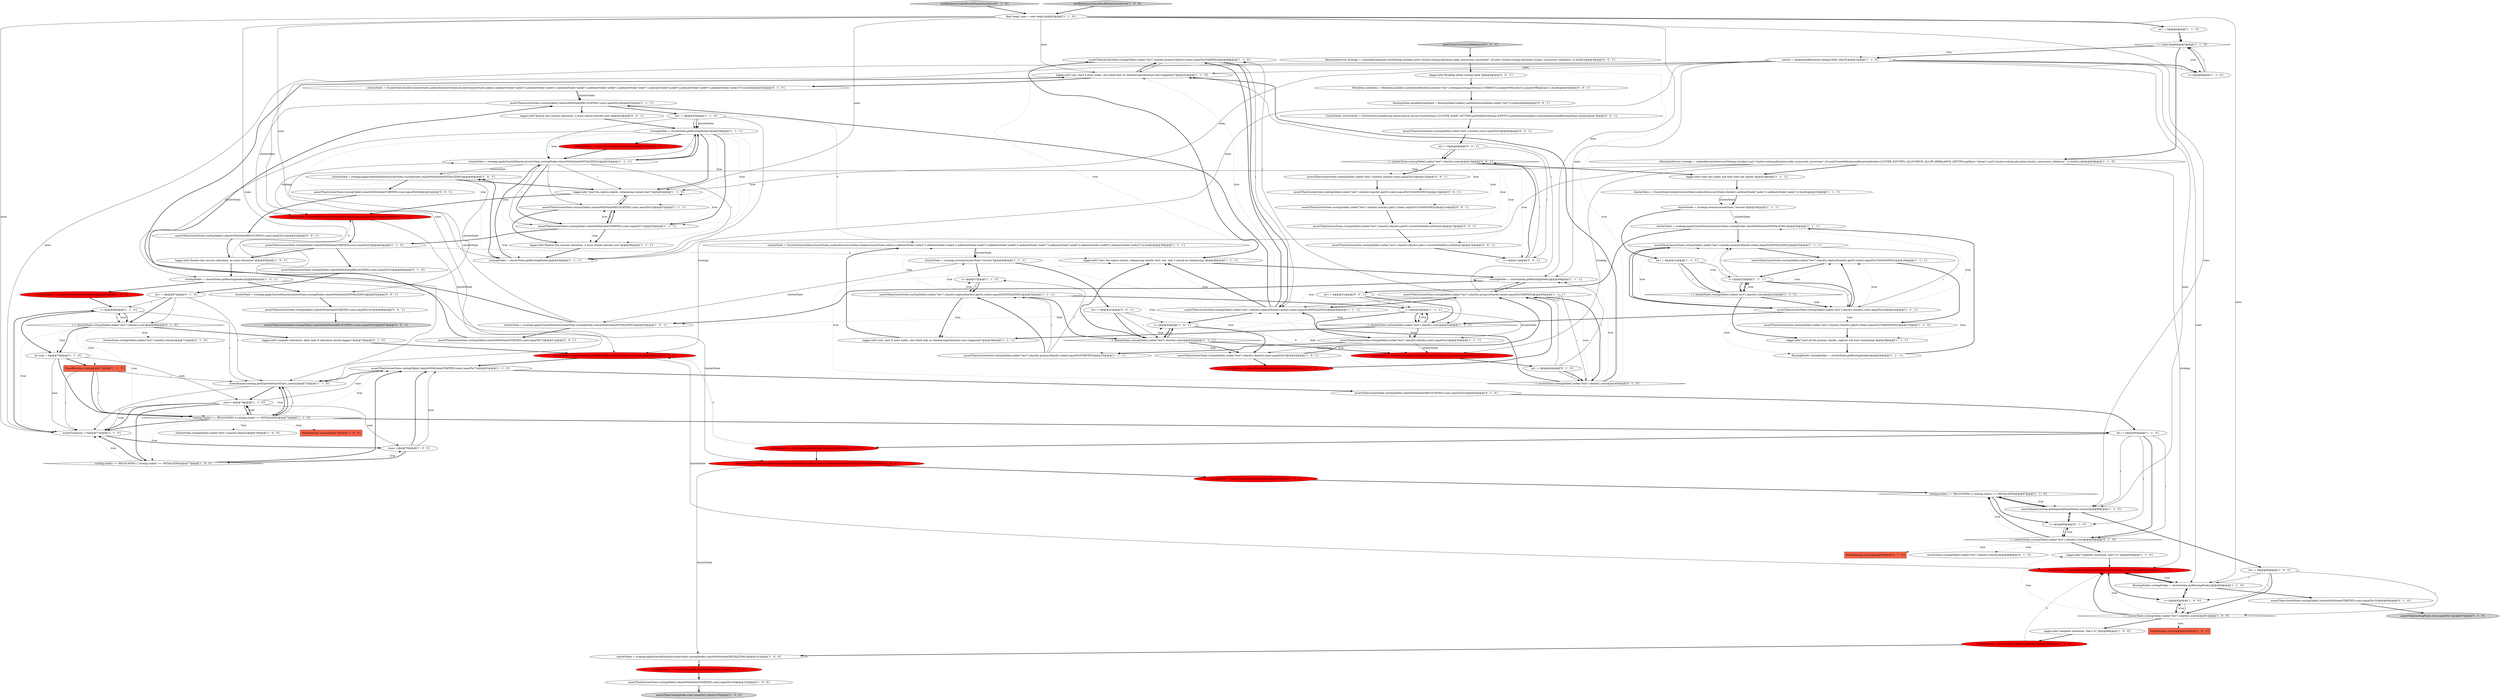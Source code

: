 digraph {
53 [style = filled, label = "assertThat(clusterState.routingTable().index(\"test\").shard(i).primaryShard().state(),equalTo(STARTED))@@@48@@@['1', '1', '0']", fillcolor = white, shape = ellipse image = "AAA0AAABBB1BBB"];
48 [style = filled, label = "i++@@@23@@@['1', '1', '1']", fillcolor = white, shape = ellipse image = "AAA0AAABBB1BBB"];
116 [style = filled, label = "clusterState = strategy.applyStartedShards(clusterState,routingNodes.shardsWithState(INITIALIZING))@@@65@@@['0', '0', '1']", fillcolor = white, shape = ellipse image = "AAA0AAABBB3BBB"];
70 [style = filled, label = "logger.info(\"start all the primary shards, replicas will start initializing\")@@@28@@@['1', '1', '1']", fillcolor = white, shape = ellipse image = "AAA0AAABBB1BBB"];
98 [style = filled, label = "testRebalanceOnlyAfterAllShardsAreActive['0', '1', '0']", fillcolor = lightgray, shape = diamond image = "AAA0AAABBB2BBB"];
34 [style = filled, label = "routing.state() == RELOCATING || routing.state() == INITIALIZING@@@87@@@['1', '1', '0']", fillcolor = white, shape = diamond image = "AAA0AAABBB1BBB"];
50 [style = filled, label = "num++@@@74@@@['1', '1', '0']", fillcolor = white, shape = ellipse image = "AAA0AAABBB1BBB"];
119 [style = filled, label = "logger.info(\"Building initial routing table\")@@@4@@@['0', '0', '1']", fillcolor = white, shape = ellipse image = "AAA0AAABBB3BBB"];
19 [style = filled, label = "assertThat(clusterState.routingTable().index(\"test\").shard(i).shards().size(),equalTo(2))@@@34@@@['1', '1', '1']", fillcolor = white, shape = ellipse image = "AAA0AAABBB1BBB"];
54 [style = filled, label = "routingNodes = clusterState.getRoutingNodes()@@@100@@@['1', '0', '0']", fillcolor = red, shape = ellipse image = "AAA1AAABBB1BBB"];
43 [style = filled, label = "logger.info(\"now, start 8 more nodes, and check that no rebalancing/relocation have happened\")@@@52@@@['1', '1', '0']", fillcolor = white, shape = ellipse image = "AAA0AAABBB1BBB"];
88 [style = filled, label = "i < clusterState.routingTable().index(\"test\").shards().size()@@@45@@@['0', '1', '0']", fillcolor = white, shape = diamond image = "AAA0AAABBB2BBB"];
78 [style = filled, label = "assertThat(clusterState.routingTable().index(\"test\").shard(i).primaryShard().state(),equalTo(INITIALIZING))@@@25@@@['1', '1', '1']", fillcolor = white, shape = ellipse image = "AAA0AAABBB1BBB"];
89 [style = filled, label = "i < clusterState.routingTable().index(\"test\").shards().size()@@@84@@@['0', '1', '0']", fillcolor = white, shape = diamond image = "AAA0AAABBB2BBB"];
85 [style = filled, label = "routingNodes = clusterState.getRoutingNodes()@@@64@@@['1', '0', '1']", fillcolor = white, shape = ellipse image = "AAA0AAABBB1BBB"];
73 [style = filled, label = "clusterState = strategy.applyStartedShards(clusterState,routingNodes.shardsWithState(INITIALIZING))@@@60@@@['1', '0', '1']", fillcolor = white, shape = ellipse image = "AAA0AAABBB1BBB"];
32 [style = filled, label = "int i = 0@@@90@@@['1', '0', '0']", fillcolor = white, shape = ellipse image = "AAA0AAABBB1BBB"];
68 [style = filled, label = "logger.info(\"complete relocation, that's it!\")@@@92@@@['1', '1', '0']", fillcolor = white, shape = ellipse image = "AAA0AAABBB1BBB"];
7 [style = filled, label = "final long(( sizes = new long((((@@@3@@@['1', '1', '0']", fillcolor = white, shape = ellipse image = "AAA0AAABBB1BBB"];
113 [style = filled, label = "int i = 0@@@31@@@['0', '0', '1']", fillcolor = white, shape = ellipse image = "AAA0AAABBB3BBB"];
44 [style = filled, label = "int i = 0@@@55@@@['1', '1', '0']", fillcolor = white, shape = ellipse image = "AAA0AAABBB1BBB"];
90 [style = filled, label = "logger.info(\"complete relocation, other half of relocation should happen\")@@@79@@@['0', '1', '0']", fillcolor = white, shape = ellipse image = "AAA0AAABBB2BBB"];
114 [style = filled, label = "assertThat(clusterState.routingTable().shardsWithState(RELOCATING).size(),equalTo(2))@@@62@@@['0', '0', '1']", fillcolor = white, shape = ellipse image = "AAA0AAABBB3BBB"];
83 [style = filled, label = "routingNodes = clusterState.getRoutingNodes()@@@49@@@['1', '1', '1']", fillcolor = white, shape = ellipse image = "AAA0AAABBB1BBB"];
39 [style = filled, label = "routingNodes = clusterState.getRoutingNodes()@@@54@@@['1', '1', '1']", fillcolor = white, shape = ellipse image = "AAA0AAABBB1BBB"];
82 [style = filled, label = "routingNodes = clusterState.getRoutingNodes()@@@45@@@['1', '0', '0']", fillcolor = red, shape = ellipse image = "AAA1AAABBB1BBB"];
99 [style = filled, label = "i < clusterState.routingTable().index(\"test\").shards().size()@@@68@@@['0', '1', '0']", fillcolor = white, shape = diamond image = "AAA0AAABBB2BBB"];
21 [style = filled, label = "assertEquals(routing.getExpectedShardSize(),sizes(i()@@@88@@@['1', '1', '0']", fillcolor = white, shape = ellipse image = "AAA0AAABBB1BBB"];
51 [style = filled, label = "clusterState = strategy.applyStartedShards(clusterState,routingNodes.shardsWithState(INITIALIZING))@@@55@@@['1', '1', '1']", fillcolor = white, shape = ellipse image = "AAA0AAABBB1BBB"];
66 [style = filled, label = "assertTrue(num > 0)@@@77@@@['1', '1', '0']", fillcolor = white, shape = ellipse image = "AAA0AAABBB1BBB"];
62 [style = filled, label = "logger.info(\"start two nodes and fully start the shards\")@@@18@@@['1', '1', '1']", fillcolor = white, shape = ellipse image = "AAA0AAABBB1BBB"];
20 [style = filled, label = "logger.info(\"start the replica shards, rebalancing should start\")@@@63@@@['1', '1', '0']", fillcolor = white, shape = ellipse image = "AAA0AAABBB1BBB"];
101 [style = filled, label = "i++@@@85@@@['0', '1', '0']", fillcolor = white, shape = ellipse image = "AAA0AAABBB2BBB"];
36 [style = filled, label = "assertThat(clusterState.routingTable().index(\"test\").shard(i).replicaShards().get(0).state(),equalTo(INITIALIZING))@@@46@@@['1', '1', '1']", fillcolor = white, shape = ellipse image = "AAA0AAABBB1BBB"];
9 [style = filled, label = "i++@@@33@@@['1', '1', '1']", fillcolor = white, shape = ellipse image = "AAA0AAABBB1BBB"];
38 [style = filled, label = "assertThat(clusterState.routingTable().index(\"test\").shard(i).shards().size(),equalTo(2))@@@44@@@['1', '0', '1']", fillcolor = white, shape = ellipse image = "AAA0AAABBB1BBB"];
22 [style = filled, label = "assertThat(routingNode.size(),equalTo(1))@@@105@@@['1', '0', '0']", fillcolor = lightgray, shape = ellipse image = "AAA0AAABBB1BBB"];
105 [style = filled, label = "testClusterConcurrentRebalance['0', '0', '1']", fillcolor = lightgray, shape = diamond image = "AAA0AAABBB3BBB"];
57 [style = filled, label = "clusterState = ClusterState.builder(clusterState).nodes(DiscoveryNodes.builder().add(newNode(\"node1\")).add(newNode(\"node2\"))).build()@@@19@@@['1', '1', '1']", fillcolor = white, shape = ellipse image = "AAA0AAABBB1BBB"];
107 [style = filled, label = "int i = 0@@@9@@@['0', '0', '1']", fillcolor = white, shape = ellipse image = "AAA0AAABBB3BBB"];
56 [style = filled, label = "logger.info(\"finalize this session relocation, 2 more should relocate now\")@@@58@@@['1', '1', '1']", fillcolor = white, shape = ellipse image = "AAA0AAABBB1BBB"];
118 [style = filled, label = "assertThat(clusterState.routingTable().shardsWithState(RELOCATING).size(),equalTo(0))@@@67@@@['0', '0', '1']", fillcolor = lightgray, shape = ellipse image = "AAA0AAABBB3BBB"];
28 [style = filled, label = "RoutingNodes routingNodes = clusterState.getRoutingNodes()@@@94@@@['1', '1', '0']", fillcolor = white, shape = ellipse image = "AAA0AAABBB1BBB"];
47 [style = filled, label = "assertThat(clusterState.routingTable().shardsWithState(STARTED).size(),equalTo(7))@@@81@@@['1', '1', '0']", fillcolor = white, shape = ellipse image = "AAA0AAABBB1BBB"];
40 [style = filled, label = "assertThat(clusterState.routingTable().shardsWithState(STARTED).size(),equalTo(7))@@@56@@@['1', '1', '1']", fillcolor = white, shape = ellipse image = "AAA0AAABBB1BBB"];
1 [style = filled, label = "assertThat(clusterState.routingTable().shardsWithState(RELOCATING).size(),equalTo(3))@@@52@@@['1', '1', '1']", fillcolor = white, shape = ellipse image = "AAA0AAABBB1BBB"];
108 [style = filled, label = "int i = 0@@@41@@@['0', '0', '1']", fillcolor = white, shape = ellipse image = "AAA0AAABBB3BBB"];
8 [style = filled, label = "routingNodes = clusterState.getRoutingNodes()@@@102@@@['1', '0', '0']", fillcolor = red, shape = ellipse image = "AAA1AAABBB1BBB"];
100 [style = filled, label = "assertThat(clusterState.routingTable().shardsWithState(STARTED).size(),equalTo(10))@@@95@@@['0', '1', '0']", fillcolor = white, shape = ellipse image = "AAA0AAABBB2BBB"];
13 [style = filled, label = "routingNodes = clusterState.getRoutingNodes()@@@59@@@['1', '1', '1']", fillcolor = white, shape = ellipse image = "AAA0AAABBB1BBB"];
81 [style = filled, label = "clusterState = startInitializingShardsAndReroute(strategy,clusterState)@@@93@@@['1', '1', '0']", fillcolor = red, shape = ellipse image = "AAA1AAABBB1BBB"];
112 [style = filled, label = "assertThat(clusterState.routingTable().shardsWithState(STARTED).size(),equalTo(10))@@@66@@@['0', '0', '1']", fillcolor = white, shape = ellipse image = "AAA0AAABBB3BBB"];
14 [style = filled, label = "assertThat(clusterState.routingTable().index(\"test\").shard(i).replicaShards().get(0).state(),equalTo(UNASSIGNED))@@@26@@@['1', '1', '1']", fillcolor = white, shape = ellipse image = "AAA0AAABBB1BBB"];
86 [style = filled, label = "clusterState = ClusterState.builder(clusterState).nodes(DiscoveryNodes.builder(clusterState.nodes()).add(newNode(\"node3\")).add(newNode(\"node4\")).add(newNode(\"node5\")).add(newNode(\"node6\")).add(newNode(\"node7\")).add(newNode(\"node8\")).add(newNode(\"node9\")).add(newNode(\"node10\"))).build()@@@53@@@['0', '1', '0']", fillcolor = white, shape = ellipse image = "AAA0AAABBB2BBB"];
58 [style = filled, label = "assertThat(clusterState.routingTable().shardsWithState(STARTED).size(),equalTo(5))@@@65@@@['1', '1', '0']", fillcolor = white, shape = ellipse image = "AAA0AAABBB1BBB"];
4 [style = filled, label = "assertEquals(routing.getExpectedShardSize(),sizes(i()@@@73@@@['1', '1', '0']", fillcolor = white, shape = ellipse image = "AAA0AAABBB1BBB"];
41 [style = filled, label = "i++@@@6@@@['1', '1', '0']", fillcolor = white, shape = ellipse image = "AAA0AAABBB1BBB"];
63 [style = filled, label = "clusterState = strategy.applyStartedShards(clusterState,routingNodes.shardsWithState(INITIALIZING))@@@30@@@['1', '1', '1']", fillcolor = white, shape = ellipse image = "AAA0AAABBB1BBB"];
46 [style = filled, label = "routing.state() == RELOCATING || routing.state() == INITIALIZING@@@77@@@['1', '0', '0']", fillcolor = white, shape = diamond image = "AAA0AAABBB1BBB"];
26 [style = filled, label = "i < clusterState.routingTable().index(\"test\").shards().size()@@@42@@@['1', '1', '1']", fillcolor = white, shape = diamond image = "AAA0AAABBB1BBB"];
27 [style = filled, label = "int num = 0@@@70@@@['1', '1', '0']", fillcolor = white, shape = ellipse image = "AAA0AAABBB1BBB"];
45 [style = filled, label = "i++@@@69@@@['1', '1', '0']", fillcolor = white, shape = ellipse image = "AAA0AAABBB1BBB"];
24 [style = filled, label = "logger.info(\"now, start 8 more nodes, and check that no rebalancing/relocation have happened\")@@@38@@@['1', '1', '1']", fillcolor = white, shape = ellipse image = "AAA0AAABBB1BBB"];
61 [style = filled, label = "sizes(i( = randomIntBetween(0,Integer.MAX_VALUE)@@@7@@@['1', '1', '0']", fillcolor = white, shape = ellipse image = "AAA0AAABBB1BBB"];
109 [style = filled, label = "i < clusterState.routingTable().index(\"test\").shards().size()@@@10@@@['0', '0', '1']", fillcolor = white, shape = diamond image = "AAA0AAABBB3BBB"];
5 [style = filled, label = "num++@@@79@@@['1', '0', '0']", fillcolor = white, shape = ellipse image = "AAA0AAABBB1BBB"];
16 [style = filled, label = "logger.info(\"complete relocation, that's it!\")@@@99@@@['1', '0', '0']", fillcolor = white, shape = ellipse image = "AAA0AAABBB1BBB"];
106 [style = filled, label = "assertThat(clusterState.routingTable().shardsWithState(STARTED).size(),equalTo(7))@@@51@@@['0', '0', '1']", fillcolor = white, shape = ellipse image = "AAA0AAABBB3BBB"];
52 [style = filled, label = "i++@@@43@@@['1', '0', '1']", fillcolor = white, shape = ellipse image = "AAA0AAABBB1BBB"];
25 [style = filled, label = "assertThat(clusterState.routingTable().index(\"test\").shard(i).primaryShard().state(),equalTo(STARTED))@@@45@@@['1', '1', '1']", fillcolor = white, shape = ellipse image = "AAA0AAABBB1BBB"];
123 [style = filled, label = "assertThat(clusterState.routingTable().index(\"test\").shard(i).shards().get(0).currentNodeId(),nullValue())@@@15@@@['0', '0', '1']", fillcolor = white, shape = ellipse image = "AAA0AAABBB3BBB"];
80 [style = filled, label = "routingNodes = clusterState.getRoutingNodes()@@@85@@@['1', '0', '0']", fillcolor = red, shape = ellipse image = "AAA1AAABBB1BBB"];
59 [style = filled, label = "clusterState.routingTable().index(\"test\").shard(i).shards()@@@76@@@['1', '0', '0']", fillcolor = white, shape = ellipse image = "AAA0AAABBB1BBB"];
10 [style = filled, label = "testRebalanceOnlyAfterAllShardsAreActive['1', '0', '0']", fillcolor = lightgray, shape = diamond image = "AAA0AAABBB1BBB"];
128 [style = filled, label = "assertThat(clusterState.routingTable().index(\"test\").shard(i).shards().get(1).currentNodeId(),nullValue())@@@16@@@['0', '0', '1']", fillcolor = white, shape = ellipse image = "AAA0AAABBB3BBB"];
15 [style = filled, label = "RoutingNodes routingNodes = clusterState.getRoutingNodes()@@@29@@@['1', '1', '1']", fillcolor = white, shape = ellipse image = "AAA0AAABBB1BBB"];
35 [style = filled, label = "i++@@@37@@@['1', '1', '0']", fillcolor = white, shape = ellipse image = "AAA0AAABBB1BBB"];
60 [style = filled, label = "assertThat(clusterState.routingTable().index(\"test\").shard(i).shards().size(),equalTo(2))@@@24@@@['1', '1', '1']", fillcolor = white, shape = ellipse image = "AAA0AAABBB1BBB"];
103 [style = filled, label = "clusterState = startInitializingShardsAndReroute(strategy,clusterState)@@@64@@@['0', '1', '0']", fillcolor = red, shape = ellipse image = "AAA1AAABBB2BBB"];
74 [style = filled, label = "routingNodes = clusterState.getRoutingNodes()@@@87@@@['1', '0', '0']", fillcolor = red, shape = ellipse image = "AAA1AAABBB1BBB"];
3 [style = filled, label = "logger.info(\"start the replica shards, rebalancing should start, but, only 3 should be rebalancing\")@@@48@@@['1', '1', '1']", fillcolor = white, shape = ellipse image = "AAA0AAABBB1BBB"];
49 [style = filled, label = "ShardRouting routing@@@93@@@['1', '0', '0']", fillcolor = tomato, shape = box image = "AAA0AAABBB1BBB"];
126 [style = filled, label = "i++@@@11@@@['0', '0', '1']", fillcolor = white, shape = ellipse image = "AAA0AAABBB3BBB"];
42 [style = filled, label = "clusterState = strategy.applyStartedShards(clusterState,routingNodes.shardsWithState(INITIALIZING))@@@86@@@['1', '0', '0']", fillcolor = red, shape = ellipse image = "AAA1AAABBB1BBB"];
115 [style = filled, label = "assertThat(clusterState.routingTable().index(\"test\").shards().size(),equalTo(5))@@@8@@@['0', '0', '1']", fillcolor = white, shape = ellipse image = "AAA0AAABBB3BBB"];
102 [style = filled, label = "int i = 0@@@44@@@['0', '1', '0']", fillcolor = white, shape = ellipse image = "AAA0AAABBB2BBB"];
117 [style = filled, label = "ClusterState clusterState = ClusterState.builder(org.elasticsearch.cluster.ClusterName.CLUSTER_NAME_SETTING.getDefault(Settings.EMPTY)).metaData(metaData).routingTable(initialRoutingTable).build()@@@7@@@['0', '0', '1']", fillcolor = white, shape = ellipse image = "AAA0AAABBB3BBB"];
110 [style = filled, label = "assertThat(clusterState.routingTable().index(\"test\").shard(i).shards().get(0).state(),equalTo(UNASSIGNED))@@@13@@@['0', '0', '1']", fillcolor = white, shape = ellipse image = "AAA0AAABBB3BBB"];
64 [style = filled, label = "ShardRouting routing@@@71@@@['1', '1', '0']", fillcolor = tomato, shape = box image = "AAA0AAABBB1BBB"];
18 [style = filled, label = "assertThat(clusterState.routingTable().shardsWithState(RELOCATING).size(),equalTo(3))@@@57@@@['1', '1', '1']", fillcolor = white, shape = ellipse image = "AAA0AAABBB1BBB"];
30 [style = filled, label = "logger.info(\"finalize this session relocation, no more relocation\")@@@63@@@['1', '0', '1']", fillcolor = white, shape = ellipse image = "AAA0AAABBB1BBB"];
67 [style = filled, label = "i++@@@92@@@['1', '0', '0']", fillcolor = white, shape = ellipse image = "AAA0AAABBB1BBB"];
65 [style = filled, label = "ShardRouting routing@@@76@@@['1', '0', '0']", fillcolor = tomato, shape = box image = "AAA0AAABBB1BBB"];
29 [style = filled, label = "assertThat(clusterState.routingTable().shardsWithState(STARTED).size(),equalTo(10))@@@103@@@['1', '0', '0']", fillcolor = white, shape = ellipse image = "AAA0AAABBB1BBB"];
91 [style = filled, label = "assertThat(clusterState.routingTable().shardsWithState(RELOCATING).size(),equalTo(3))@@@82@@@['0', '1', '0']", fillcolor = white, shape = ellipse image = "AAA0AAABBB2BBB"];
96 [style = filled, label = "clusterState.routingTable().index(\"test\").shard(i).shards()@@@86@@@['0', '1', '0']", fillcolor = white, shape = ellipse image = "AAA0AAABBB2BBB"];
124 [style = filled, label = "logger.info(\"finalize this session relocation, 3 more should relocate now\")@@@53@@@['0', '0', '1']", fillcolor = white, shape = ellipse image = "AAA0AAABBB3BBB"];
0 [style = filled, label = "clusterState = strategy.applyStartedShards(clusterState,routingNodes.shardsWithState(INITIALIZING))@@@50@@@['1', '0', '1']", fillcolor = white, shape = ellipse image = "AAA0AAABBB1BBB"];
127 [style = filled, label = "RoutingTable initialRoutingTable = RoutingTable.builder().addAsNew(metaData.index(\"test\")).build()@@@6@@@['0', '0', '1']", fillcolor = white, shape = ellipse image = "AAA0AAABBB3BBB"];
92 [style = filled, label = "clusterState.routingTable().index(\"test\").shard(i).shards()@@@71@@@['0', '1', '0']", fillcolor = white, shape = ellipse image = "AAA0AAABBB2BBB"];
77 [style = filled, label = "i < clusterState.routingTable().index(\"test\").shards().size()@@@32@@@['1', '1', '1']", fillcolor = white, shape = diamond image = "AAA0AAABBB1BBB"];
2 [style = filled, label = "clusterState = strategy.reroute(clusterState,\"reroute\")@@@20@@@['1', '1', '1']", fillcolor = white, shape = ellipse image = "AAA0AAABBB1BBB"];
23 [style = filled, label = "int i = 0@@@21@@@['1', '1', '1']", fillcolor = white, shape = ellipse image = "AAA0AAABBB1BBB"];
76 [style = filled, label = "assertThat(clusterState.routingTable().index(\"test\").shard(i).primaryShard().state(),equalTo(STARTED))@@@35@@@['1', '1', '1']", fillcolor = white, shape = ellipse image = "AAA0AAABBB1BBB"];
12 [style = filled, label = "AllocationService strategy = createAllocationService(Settings.builder().put(\"cluster.routing.allocation.node_concurrent_recoveries\",10).put(ClusterRebalanceAllocationDecider.CLUSTER_ROUTING_ALLOCATION_ALLOW_REBALANCE_SETTING.getKey(),\"always\").put(\"cluster.routing.allocation.cluster_concurrent_rebalance\",-1).build(),null)@@@9@@@['1', '1', '0']", fillcolor = white, shape = ellipse image = "AAA0AAABBB1BBB"];
71 [style = filled, label = "i < sizes.length@@@5@@@['1', '1', '0']", fillcolor = white, shape = diamond image = "AAA0AAABBB1BBB"];
11 [style = filled, label = "routingNodes = clusterState.getRoutingNodes()@@@57@@@['1', '0', '0']", fillcolor = red, shape = ellipse image = "AAA1AAABBB1BBB"];
17 [style = filled, label = "assertThat(clusterState.routingTable().index(\"test\").shard(i).shards().get(0).state(),equalTo(UNASSIGNED))@@@27@@@['1', '1', '0']", fillcolor = white, shape = ellipse image = "AAA0AAABBB1BBB"];
95 [style = filled, label = "int i = 0@@@67@@@['0', '1', '0']", fillcolor = white, shape = ellipse image = "AAA0AAABBB2BBB"];
6 [style = filled, label = "int i = 0@@@83@@@['1', '1', '0']", fillcolor = white, shape = ellipse image = "AAA0AAABBB1BBB"];
93 [style = filled, label = "assertThat(routingNode.size(),equalTo(1))@@@97@@@['0', '1', '0']", fillcolor = lightgray, shape = ellipse image = "AAA0AAABBB2BBB"];
55 [style = filled, label = "clusterState = strategy.reroute(clusterState,\"reroute\")@@@40@@@['1', '1', '1']", fillcolor = white, shape = ellipse image = "AAA0AAABBB1BBB"];
69 [style = filled, label = "i < clusterState.routingTable().index(\"test\").shards().size()@@@91@@@['1', '0', '0']", fillcolor = white, shape = diamond image = "AAA0AAABBB1BBB"];
120 [style = filled, label = "MetaData metaData = MetaData.builder().put(IndexMetaData.builder(\"test\").settings(settings(Version.CURRENT)).numberOfShards(5).numberOfReplicas(1)).build()@@@5@@@['0', '0', '1']", fillcolor = white, shape = ellipse image = "AAA0AAABBB3BBB"];
104 [style = filled, label = "assertThat(clusterState.routingTable().shardsWithState(RELOCATING).size(),equalTo(5))@@@66@@@['0', '1', '0']", fillcolor = white, shape = ellipse image = "AAA0AAABBB2BBB"];
31 [style = filled, label = "int i = 0@@@4@@@['1', '1', '0']", fillcolor = white, shape = ellipse image = "AAA0AAABBB1BBB"];
37 [style = filled, label = "routingNodes = clusterState.getRoutingNodes()@@@69@@@['1', '0', '0']", fillcolor = red, shape = ellipse image = "AAA1AAABBB1BBB"];
94 [style = filled, label = "clusterState = startInitializingShardsAndReroute(strategy,clusterState)@@@43@@@['0', '1', '0']", fillcolor = red, shape = ellipse image = "AAA1AAABBB2BBB"];
75 [style = filled, label = "clusterState = ClusterState.builder(clusterState).nodes(DiscoveryNodes.builder(clusterState.nodes()).add(newNode(\"node3\")).add(newNode(\"node4\")).add(newNode(\"node5\")).add(newNode(\"node6\")).add(newNode(\"node7\")).add(newNode(\"node8\")).add(newNode(\"node9\")).add(newNode(\"node10\"))).build()@@@39@@@['1', '1', '1']", fillcolor = white, shape = ellipse image = "AAA0AAABBB1BBB"];
79 [style = filled, label = "clusterState = strategy.applyStartedShards(clusterState,routingNodes.shardsWithState(INITIALIZING))@@@101@@@['1', '0', '0']", fillcolor = white, shape = ellipse image = "AAA0AAABBB1BBB"];
84 [style = filled, label = "i < clusterState.routingTable().index(\"test\").shards().size()@@@22@@@['1', '1', '1']", fillcolor = white, shape = diamond image = "AAA0AAABBB1BBB"];
87 [style = filled, label = "ShardRouting routing@@@86@@@['0', '1', '0']", fillcolor = tomato, shape = box image = "AAA0AAABBB2BBB"];
97 [style = filled, label = "clusterState = startInitializingShardsAndReroute(strategy,clusterState)@@@80@@@['0', '1', '0']", fillcolor = red, shape = ellipse image = "AAA1AAABBB2BBB"];
111 [style = filled, label = "AllocationService strategy = createAllocationService(Settings.builder().put(\"cluster.routing.allocation.node_concurrent_recoveries\",10).put(\"cluster.routing.allocation.cluster_concurrent_rebalance\",3).build())@@@3@@@['0', '0', '1']", fillcolor = white, shape = ellipse image = "AAA0AAABBB3BBB"];
121 [style = filled, label = "assertThat(clusterState.routingTable().shardsWithState(STARTED).size(),equalTo(8))@@@61@@@['0', '0', '1']", fillcolor = white, shape = ellipse image = "AAA0AAABBB3BBB"];
33 [style = filled, label = "routing.state() == RELOCATING || routing.state() == INITIALIZING@@@72@@@['1', '1', '0']", fillcolor = white, shape = diamond image = "AAA0AAABBB1BBB"];
72 [style = filled, label = "assertThat(clusterState.routingTable().index(\"test\").shard(i).replicaShards().get(0).state(),equalTo(INITIALIZING))@@@36@@@['1', '1', '1']", fillcolor = white, shape = ellipse image = "AAA0AAABBB1BBB"];
122 [style = filled, label = "assertThat(clusterState.routingTable().index(\"test\").shard(i).shards().get(1).state(),equalTo(UNASSIGNED))@@@14@@@['0', '0', '1']", fillcolor = white, shape = ellipse image = "AAA0AAABBB3BBB"];
125 [style = filled, label = "assertThat(clusterState.routingTable().index(\"test\").shard(i).shards().size(),equalTo(2))@@@12@@@['0', '0', '1']", fillcolor = white, shape = ellipse image = "AAA0AAABBB3BBB"];
102->25 [style = solid, label="i"];
9->77 [style = bold, label=""];
46->66 [style = dotted, label="true"];
82->25 [style = bold, label=""];
76->72 [style = solid, label="i"];
109->123 [style = dotted, label="true"];
7->31 [style = bold, label=""];
102->88 [style = solid, label="i"];
60->78 [style = bold, label=""];
53->36 [style = bold, label=""];
94->102 [style = bold, label=""];
77->19 [style = dotted, label="true"];
104->95 [style = bold, label=""];
83->25 [style = bold, label=""];
51->39 [style = bold, label=""];
4->66 [style = solid, label="i"];
32->28 [style = solid, label="i"];
25->36 [style = solid, label="i"];
25->88 [style = solid, label="i"];
95->99 [style = solid, label="i"];
14->48 [style = bold, label=""];
48->60 [style = solid, label="i"];
1->44 [style = bold, label=""];
35->72 [style = solid, label="i"];
95->99 [style = bold, label=""];
77->76 [style = dotted, label="true"];
44->51 [style = solid, label="i"];
57->2 [style = solid, label="clusterState"];
33->50 [style = bold, label=""];
58->104 [style = bold, label=""];
60->15 [style = dotted, label="true"];
12->97 [style = solid, label="strategy"];
109->125 [style = dotted, label="true"];
108->26 [style = bold, label=""];
58->3 [style = dashed, label="0"];
12->103 [style = solid, label="strategy"];
61->21 [style = solid, label="sizes"];
39->51 [style = dotted, label="true"];
72->9 [style = bold, label=""];
77->9 [style = dotted, label="true"];
75->55 [style = bold, label=""];
90->97 [style = bold, label=""];
122->123 [style = bold, label=""];
89->87 [style = dotted, label="true"];
23->84 [style = bold, label=""];
40->56 [style = bold, label=""];
69->81 [style = bold, label=""];
89->34 [style = bold, label=""];
33->4 [style = bold, label=""];
18->20 [style = solid, label="i"];
111->119 [style = bold, label=""];
60->17 [style = dotted, label="true"];
4->33 [style = bold, label=""];
12->81 [style = solid, label="strategy"];
39->85 [style = solid, label="clusterState"];
105->111 [style = bold, label=""];
6->21 [style = solid, label="i"];
84->78 [style = dotted, label="true"];
26->38 [style = dotted, label="true"];
72->24 [style = bold, label=""];
7->21 [style = solid, label="sizes"];
66->5 [style = bold, label=""];
88->36 [style = bold, label=""];
39->13 [style = dotted, label="true"];
113->77 [style = solid, label="i"];
67->28 [style = solid, label="i"];
48->78 [style = solid, label="i"];
34->21 [style = dotted, label="true"];
113->77 [style = bold, label=""];
38->82 [style = bold, label=""];
40->18 [style = bold, label=""];
30->103 [style = dashed, label="0"];
48->60 [style = bold, label=""];
71->12 [style = bold, label=""];
62->57 [style = bold, label=""];
39->11 [style = bold, label=""];
45->99 [style = bold, label=""];
31->71 [style = bold, label=""];
6->89 [style = bold, label=""];
35->72 [style = bold, label=""];
99->66 [style = dotted, label="true"];
61->66 [style = solid, label="sizes"];
89->96 [style = dotted, label="true"];
101->89 [style = bold, label=""];
110->122 [style = bold, label=""];
80->97 [style = dashed, label="0"];
72->75 [style = dotted, label="true"];
73->121 [style = bold, label=""];
39->18 [style = dotted, label="true"];
126->109 [style = bold, label=""];
45->27 [style = bold, label=""];
50->66 [style = solid, label="num"];
67->69 [style = solid, label="i"];
85->37 [style = bold, label=""];
69->16 [style = bold, label=""];
28->100 [style = bold, label=""];
72->55 [style = dotted, label="true"];
43->53 [style = bold, label=""];
70->15 [style = bold, label=""];
5->47 [style = solid, label="num"];
97->81 [style = solid, label="clusterState"];
80->42 [style = bold, label=""];
60->14 [style = dotted, label="true"];
108->26 [style = solid, label="i"];
66->45 [style = bold, label=""];
78->60 [style = solid, label="i"];
77->9 [style = bold, label=""];
99->92 [style = dotted, label="true"];
0->51 [style = solid, label="clusterState"];
64->33 [style = solid, label="i"];
33->4 [style = dotted, label="true"];
46->5 [style = dotted, label="true"];
25->36 [style = bold, label=""];
114->30 [style = bold, label=""];
98->7 [style = bold, label=""];
20->103 [style = bold, label=""];
95->45 [style = solid, label="i"];
20->18 [style = bold, label=""];
1->124 [style = bold, label=""];
50->5 [style = solid, label="num"];
3->83 [style = bold, label=""];
0->106 [style = bold, label=""];
38->25 [style = bold, label=""];
19->38 [style = solid, label="clusterState"];
39->40 [style = dotted, label="true"];
41->71 [style = bold, label=""];
124->39 [style = bold, label=""];
39->20 [style = bold, label=""];
57->2 [style = bold, label=""];
55->0 [style = solid, label="clusterState"];
72->26 [style = bold, label=""];
52->26 [style = bold, label=""];
19->76 [style = bold, label=""];
89->34 [style = dotted, label="true"];
88->43 [style = bold, label=""];
18->40 [style = bold, label=""];
61->41 [style = solid, label="i"];
48->84 [style = bold, label=""];
115->107 [style = bold, label=""];
84->60 [style = bold, label=""];
45->99 [style = solid, label="i"];
9->19 [style = solid, label="clusterState"];
6->101 [style = solid, label="i"];
26->52 [style = bold, label=""];
89->101 [style = dotted, label="true"];
30->85 [style = bold, label=""];
125->110 [style = bold, label=""];
39->40 [style = bold, label=""];
33->46 [style = dotted, label="true"];
54->81 [style = dashed, label="0"];
34->21 [style = bold, label=""];
88->83 [style = dotted, label="true"];
61->20 [style = solid, label="sizes"];
44->13 [style = solid, label="i"];
69->67 [style = dotted, label="true"];
73->116 [style = solid, label="clusterState"];
126->109 [style = solid, label="i"];
83->0 [style = bold, label=""];
6->89 [style = solid, label="i"];
64->66 [style = solid, label="i"];
73->20 [style = bold, label=""];
32->69 [style = solid, label="i"];
123->128 [style = bold, label=""];
88->36 [style = dotted, label="true"];
36->43 [style = dotted, label="true"];
61->83 [style = solid, label="sizes"];
21->32 [style = bold, label=""];
39->56 [style = dotted, label="true"];
15->63 [style = bold, label=""];
8->29 [style = bold, label=""];
25->83 [style = solid, label="i"];
101->89 [style = solid, label="i"];
51->73 [style = solid, label="clusterState"];
36->53 [style = bold, label=""];
117->115 [style = bold, label=""];
28->81 [style = bold, label=""];
40->13 [style = dotted, label="true"];
85->42 [style = solid, label="clusterState"];
84->48 [style = bold, label=""];
33->50 [style = dotted, label="true"];
17->70 [style = bold, label=""];
121->114 [style = bold, label=""];
113->9 [style = solid, label="i"];
67->69 [style = bold, label=""];
13->51 [style = bold, label=""];
46->66 [style = bold, label=""];
39->51 [style = bold, label=""];
60->70 [style = dotted, label="true"];
103->58 [style = bold, label=""];
27->33 [style = bold, label=""];
64->33 [style = bold, label=""];
7->4 [style = solid, label="sizes"];
44->75 [style = dashed, label="0"];
101->21 [style = solid, label="i"];
7->83 [style = solid, label="sizes"];
11->51 [style = bold, label=""];
91->6 [style = bold, label=""];
99->27 [style = dotted, label="true"];
45->4 [style = solid, label="i"];
109->125 [style = bold, label=""];
44->39 [style = solid, label="clusterState"];
52->94 [style = dashed, label="0"];
42->79 [style = solid, label="clusterState"];
84->60 [style = dotted, label="true"];
36->3 [style = dotted, label="true"];
127->117 [style = bold, label=""];
61->4 [style = solid, label="sizes"];
107->109 [style = bold, label=""];
27->64 [style = bold, label=""];
6->80 [style = bold, label=""];
84->14 [style = dotted, label="true"];
7->20 [style = solid, label="sizes"];
88->25 [style = dotted, label="true"];
51->20 [style = solid, label="i"];
27->66 [style = solid, label="num"];
44->39 [style = solid, label="i"];
36->53 [style = dotted, label="true"];
25->53 [style = solid, label="i"];
12->62 [style = bold, label=""];
26->3 [style = bold, label=""];
119->120 [style = bold, label=""];
86->1 [style = bold, label=""];
74->34 [style = bold, label=""];
33->47 [style = dotted, label="true"];
99->33 [style = dotted, label="true"];
31->71 [style = solid, label="i"];
50->33 [style = bold, label=""];
51->40 [style = solid, label="i"];
4->50 [style = bold, label=""];
95->4 [style = solid, label="i"];
78->14 [style = bold, label=""];
84->48 [style = dotted, label="true"];
50->47 [style = solid, label="num"];
28->67 [style = bold, label=""];
26->25 [style = dotted, label="true"];
61->43 [style = solid, label="sizes"];
33->6 [style = bold, label=""];
18->40 [style = solid, label="i"];
24->75 [style = bold, label=""];
64->4 [style = solid, label="i"];
51->39 [style = solid, label="i"];
7->13 [style = solid, label="sizes"];
99->64 [style = dotted, label="true"];
34->101 [style = bold, label=""];
46->47 [style = bold, label=""];
26->38 [style = bold, label=""];
68->81 [style = bold, label=""];
107->109 [style = solid, label="i"];
71->41 [style = dotted, label="true"];
109->126 [style = dotted, label="true"];
40->58 [style = bold, label=""];
36->3 [style = bold, label=""];
71->61 [style = dotted, label="true"];
79->8 [style = bold, label=""];
40->18 [style = dotted, label="true"];
25->43 [style = solid, label="i"];
78->60 [style = bold, label=""];
81->28 [style = bold, label=""];
58->30 [style = bold, label=""];
14->17 [style = bold, label=""];
69->49 [style = dotted, label="true"];
107->126 [style = solid, label="i"];
88->3 [style = dotted, label="true"];
25->88 [style = bold, label=""];
89->68 [style = bold, label=""];
86->1 [style = solid, label="clusterState"];
81->28 [style = dotted, label="true"];
77->72 [style = dotted, label="true"];
53->36 [style = solid, label="i"];
61->13 [style = solid, label="sizes"];
48->84 [style = solid, label="i"];
2->23 [style = bold, label=""];
103->97 [style = solid, label="clusterState"];
40->73 [style = dotted, label="true"];
19->94 [style = solid, label="clusterState"];
26->52 [style = dotted, label="true"];
108->52 [style = solid, label="i"];
36->83 [style = dotted, label="true"];
84->70 [style = bold, label=""];
50->66 [style = bold, label=""];
7->43 [style = solid, label="sizes"];
40->56 [style = dotted, label="true"];
102->83 [style = solid, label="i"];
23->48 [style = solid, label="i"];
26->36 [style = dotted, label="true"];
109->128 [style = dotted, label="true"];
36->0 [style = dotted, label="true"];
97->47 [style = bold, label=""];
63->113 [style = bold, label=""];
51->13 [style = solid, label="i"];
9->77 [style = solid, label="i"];
100->93 [style = bold, label=""];
63->78 [style = bold, label=""];
88->53 [style = dotted, label="true"];
72->35 [style = dotted, label="true"];
55->108 [style = bold, label=""];
18->56 [style = bold, label=""];
85->116 [style = bold, label=""];
40->20 [style = dotted, label="true"];
10->7 [style = bold, label=""];
120->127 [style = bold, label=""];
128->126 [style = bold, label=""];
41->71 [style = solid, label="i"];
7->66 [style = solid, label="sizes"];
60->77 [style = bold, label=""];
71->61 [style = bold, label=""];
51->18 [style = solid, label="i"];
102->88 [style = bold, label=""];
1->103 [style = solid, label="clusterState"];
47->91 [style = bold, label=""];
56->13 [style = bold, label=""];
2->63 [style = solid, label="clusterState"];
37->45 [style = bold, label=""];
99->45 [style = dotted, label="true"];
33->59 [style = dotted, label="true"];
55->35 [style = bold, label=""];
75->55 [style = solid, label="clusterState"];
61->41 [style = bold, label=""];
76->35 [style = solid, label="i"];
36->52 [style = bold, label=""];
13->73 [style = bold, label=""];
109->122 [style = dotted, label="true"];
0->43 [style = bold, label=""];
21->34 [style = bold, label=""];
69->68 [style = dotted, label="true"];
69->81 [style = dotted, label="true"];
77->24 [style = bold, label=""];
72->24 [style = dotted, label="true"];
106->1 [style = bold, label=""];
16->54 [style = bold, label=""];
51->40 [style = bold, label=""];
60->14 [style = bold, label=""];
53->43 [style = solid, label="i"];
42->74 [style = bold, label=""];
60->78 [style = dotted, label="true"];
9->19 [style = bold, label=""];
99->90 [style = bold, label=""];
109->62 [style = bold, label=""];
23->84 [style = solid, label="i"];
21->101 [style = bold, label=""];
7->28 [style = solid, label="sizes"];
26->94 [style = bold, label=""];
33->66 [style = bold, label=""];
54->79 [style = bold, label=""];
50->46 [style = bold, label=""];
53->3 [style = bold, label=""];
81->67 [style = bold, label=""];
61->28 [style = solid, label="sizes"];
52->38 [style = bold, label=""];
44->39 [style = bold, label=""];
33->65 [style = dotted, label="true"];
36->1 [style = bold, label=""];
5->47 [style = bold, label=""];
76->72 [style = bold, label=""];
99->27 [style = bold, label=""];
112->118 [style = bold, label=""];
43->86 [style = bold, label=""];
60->63 [style = dotted, label="true"];
116->112 [style = bold, label=""];
32->69 [style = bold, label=""];
52->26 [style = solid, label="i"];
27->50 [style = solid, label="num"];
77->19 [style = bold, label=""];
12->94 [style = solid, label="strategy"];
29->22 [style = bold, label=""];
4->33 [style = solid, label="i"];
32->67 [style = solid, label="i"];
5->46 [style = bold, label=""];
109->110 [style = dotted, label="true"];
47->4 [style = bold, label=""];
}
